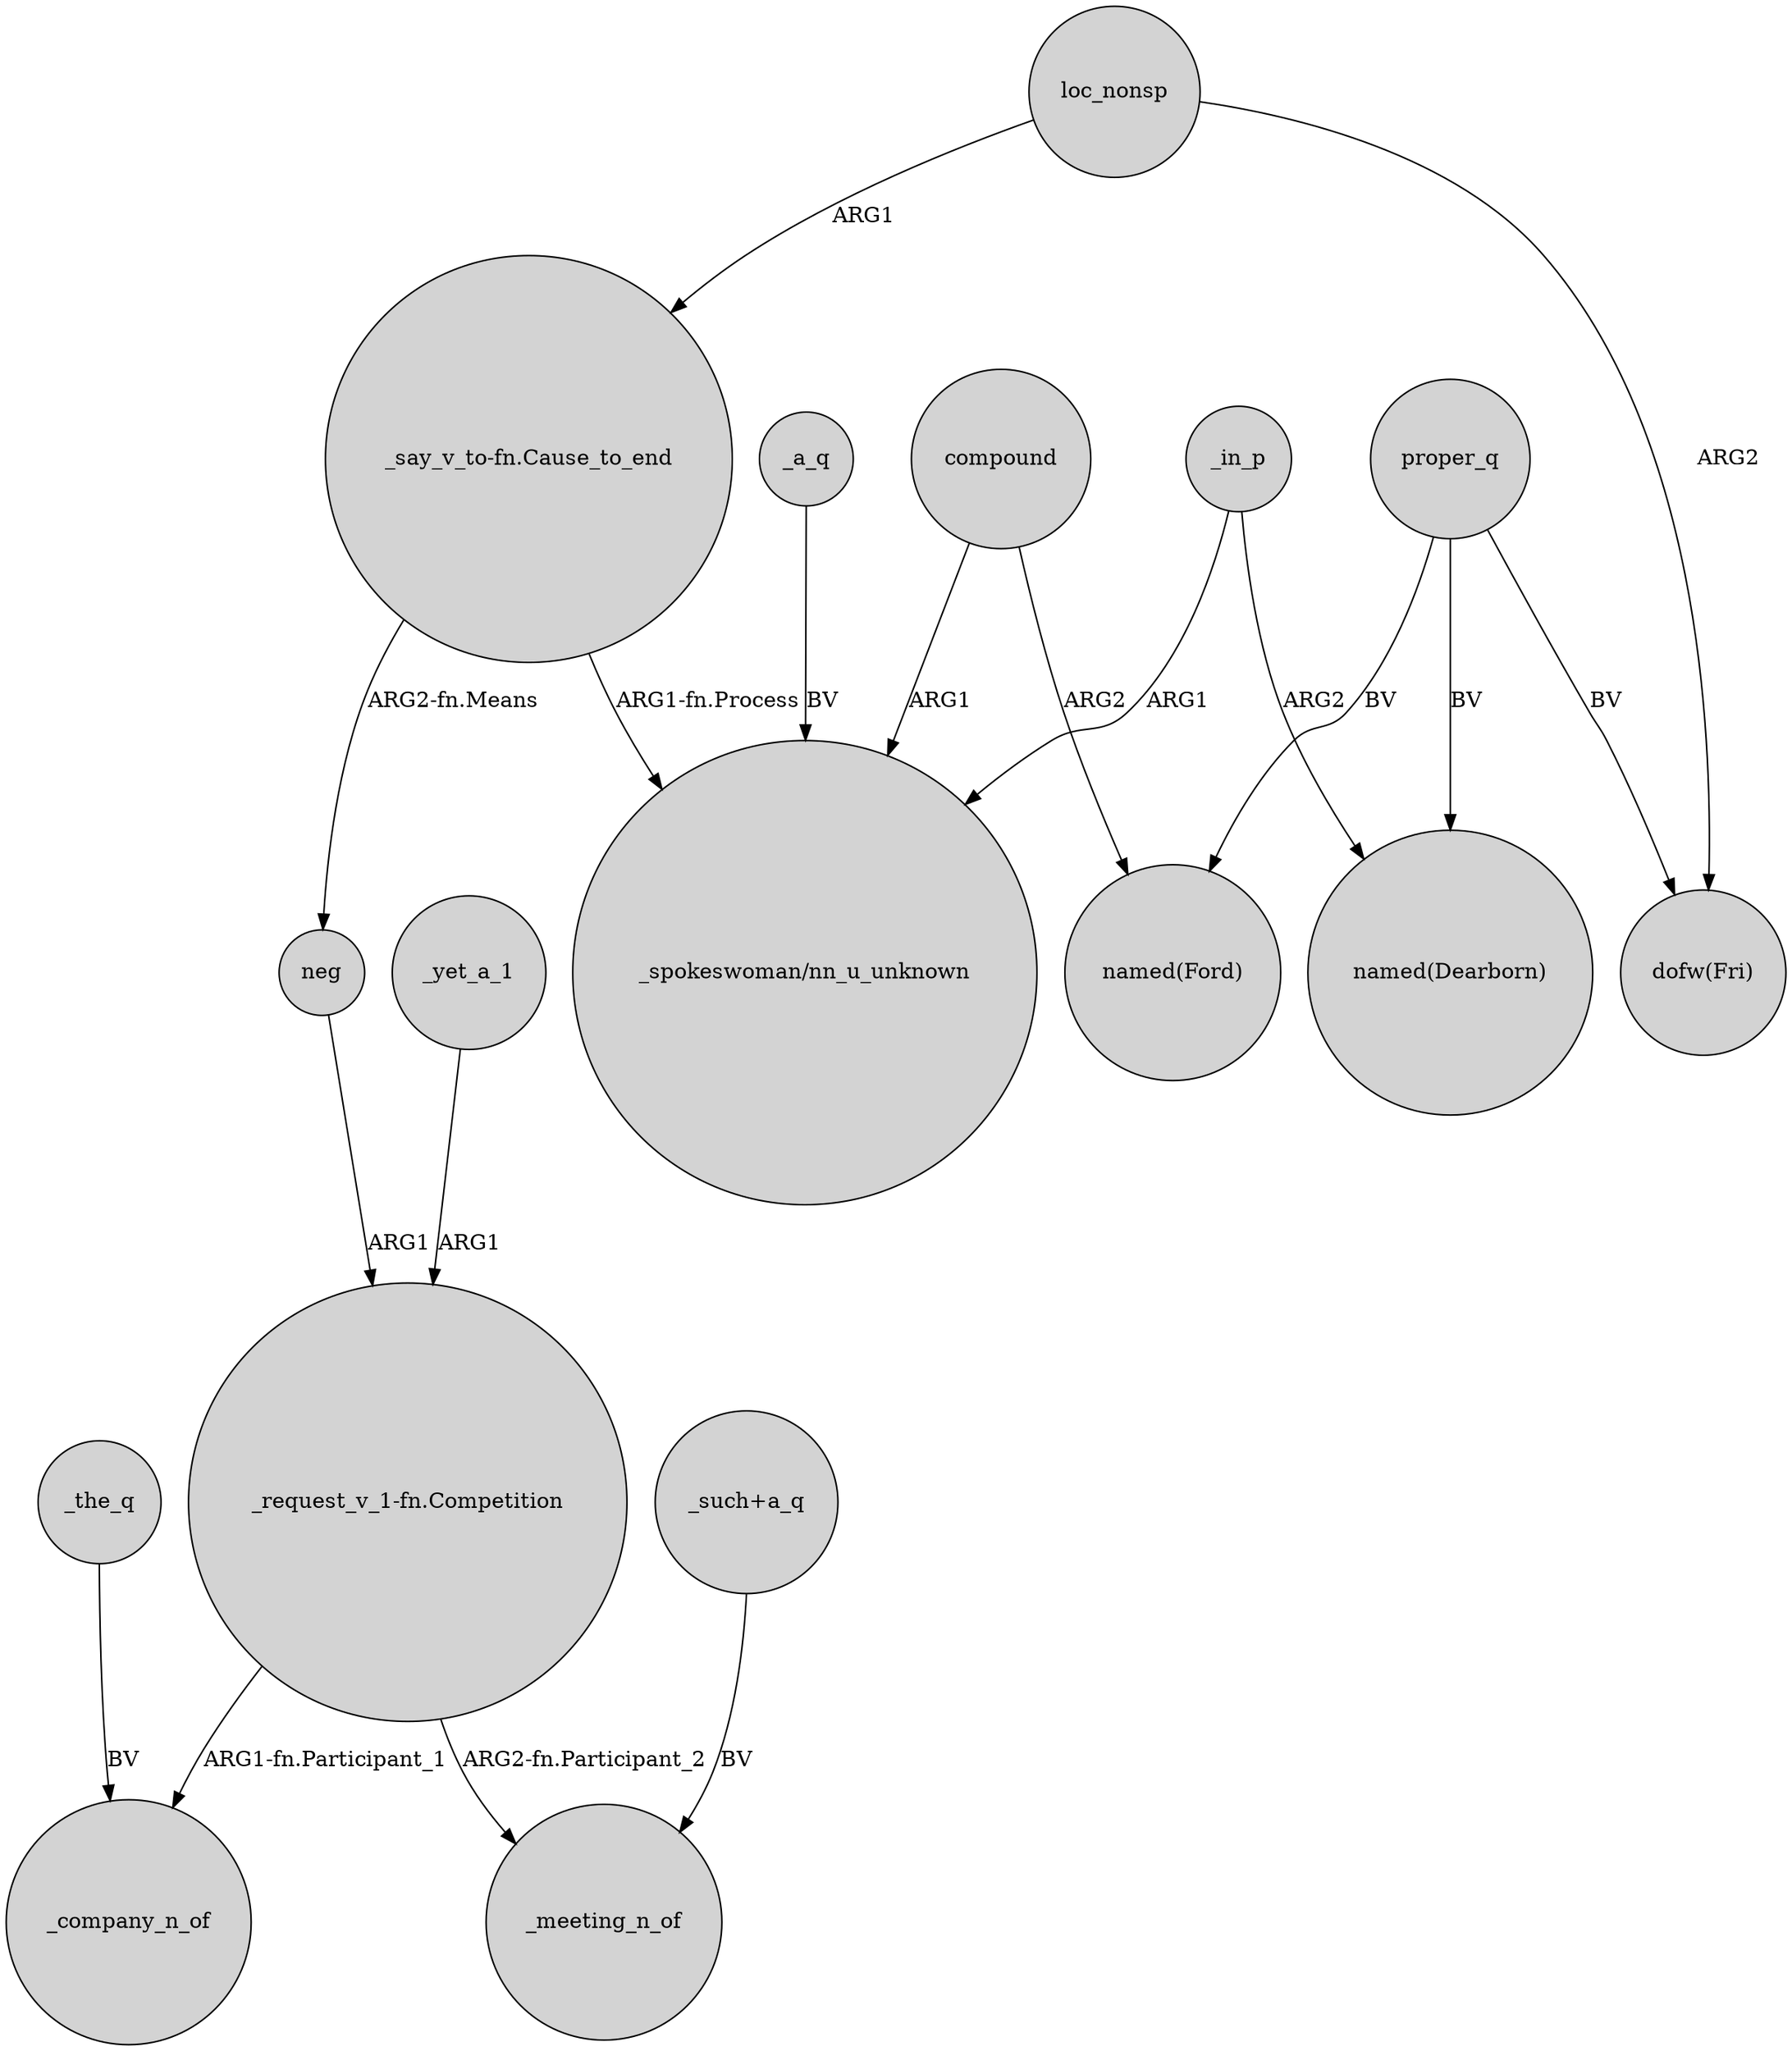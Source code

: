 digraph {
	node [shape=circle style=filled]
	"_say_v_to-fn.Cause_to_end" -> neg [label="ARG2-fn.Means"]
	compound -> "_spokeswoman/nn_u_unknown" [label=ARG1]
	"_request_v_1-fn.Competition" -> _company_n_of [label="ARG1-fn.Participant_1"]
	compound -> "named(Ford)" [label=ARG2]
	_in_p -> "named(Dearborn)" [label=ARG2]
	proper_q -> "named(Ford)" [label=BV]
	proper_q -> "dofw(Fri)" [label=BV]
	neg -> "_request_v_1-fn.Competition" [label=ARG1]
	_yet_a_1 -> "_request_v_1-fn.Competition" [label=ARG1]
	loc_nonsp -> "dofw(Fri)" [label=ARG2]
	_a_q -> "_spokeswoman/nn_u_unknown" [label=BV]
	proper_q -> "named(Dearborn)" [label=BV]
	"_request_v_1-fn.Competition" -> _meeting_n_of [label="ARG2-fn.Participant_2"]
	_the_q -> _company_n_of [label=BV]
	"_such+a_q" -> _meeting_n_of [label=BV]
	loc_nonsp -> "_say_v_to-fn.Cause_to_end" [label=ARG1]
	"_say_v_to-fn.Cause_to_end" -> "_spokeswoman/nn_u_unknown" [label="ARG1-fn.Process"]
	_in_p -> "_spokeswoman/nn_u_unknown" [label=ARG1]
}
